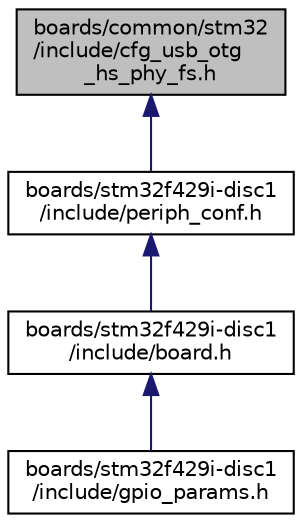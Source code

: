 digraph "boards/common/stm32/include/cfg_usb_otg_hs_phy_fs.h"
{
 // LATEX_PDF_SIZE
  edge [fontname="Helvetica",fontsize="10",labelfontname="Helvetica",labelfontsize="10"];
  node [fontname="Helvetica",fontsize="10",shape=record];
  Node1 [label="boards/common/stm32\l/include/cfg_usb_otg\l_hs_phy_fs.h",height=0.2,width=0.4,color="black", fillcolor="grey75", style="filled", fontcolor="black",tooltip="Common configuration for STM32 OTG HS peripheral with on-chip FS PHY."];
  Node1 -> Node2 [dir="back",color="midnightblue",fontsize="10",style="solid",fontname="Helvetica"];
  Node2 [label="boards/stm32f429i-disc1\l/include/periph_conf.h",height=0.2,width=0.4,color="black", fillcolor="white", style="filled",URL="$boards_2stm32f429i-disc1_2include_2periph__conf_8h.html",tooltip=" "];
  Node2 -> Node3 [dir="back",color="midnightblue",fontsize="10",style="solid",fontname="Helvetica"];
  Node3 [label="boards/stm32f429i-disc1\l/include/board.h",height=0.2,width=0.4,color="black", fillcolor="white", style="filled",URL="$stm32f429i-disc1_2include_2board_8h.html",tooltip="Board specific definitions for the STM32F429I-DISC1 evaluation board."];
  Node3 -> Node4 [dir="back",color="midnightblue",fontsize="10",style="solid",fontname="Helvetica"];
  Node4 [label="boards/stm32f429i-disc1\l/include/gpio_params.h",height=0.2,width=0.4,color="black", fillcolor="white", style="filled",URL="$stm32f429i-disc1_2include_2gpio__params_8h.html",tooltip="Board specific configuration of direct mapped GPIOs."];
}
